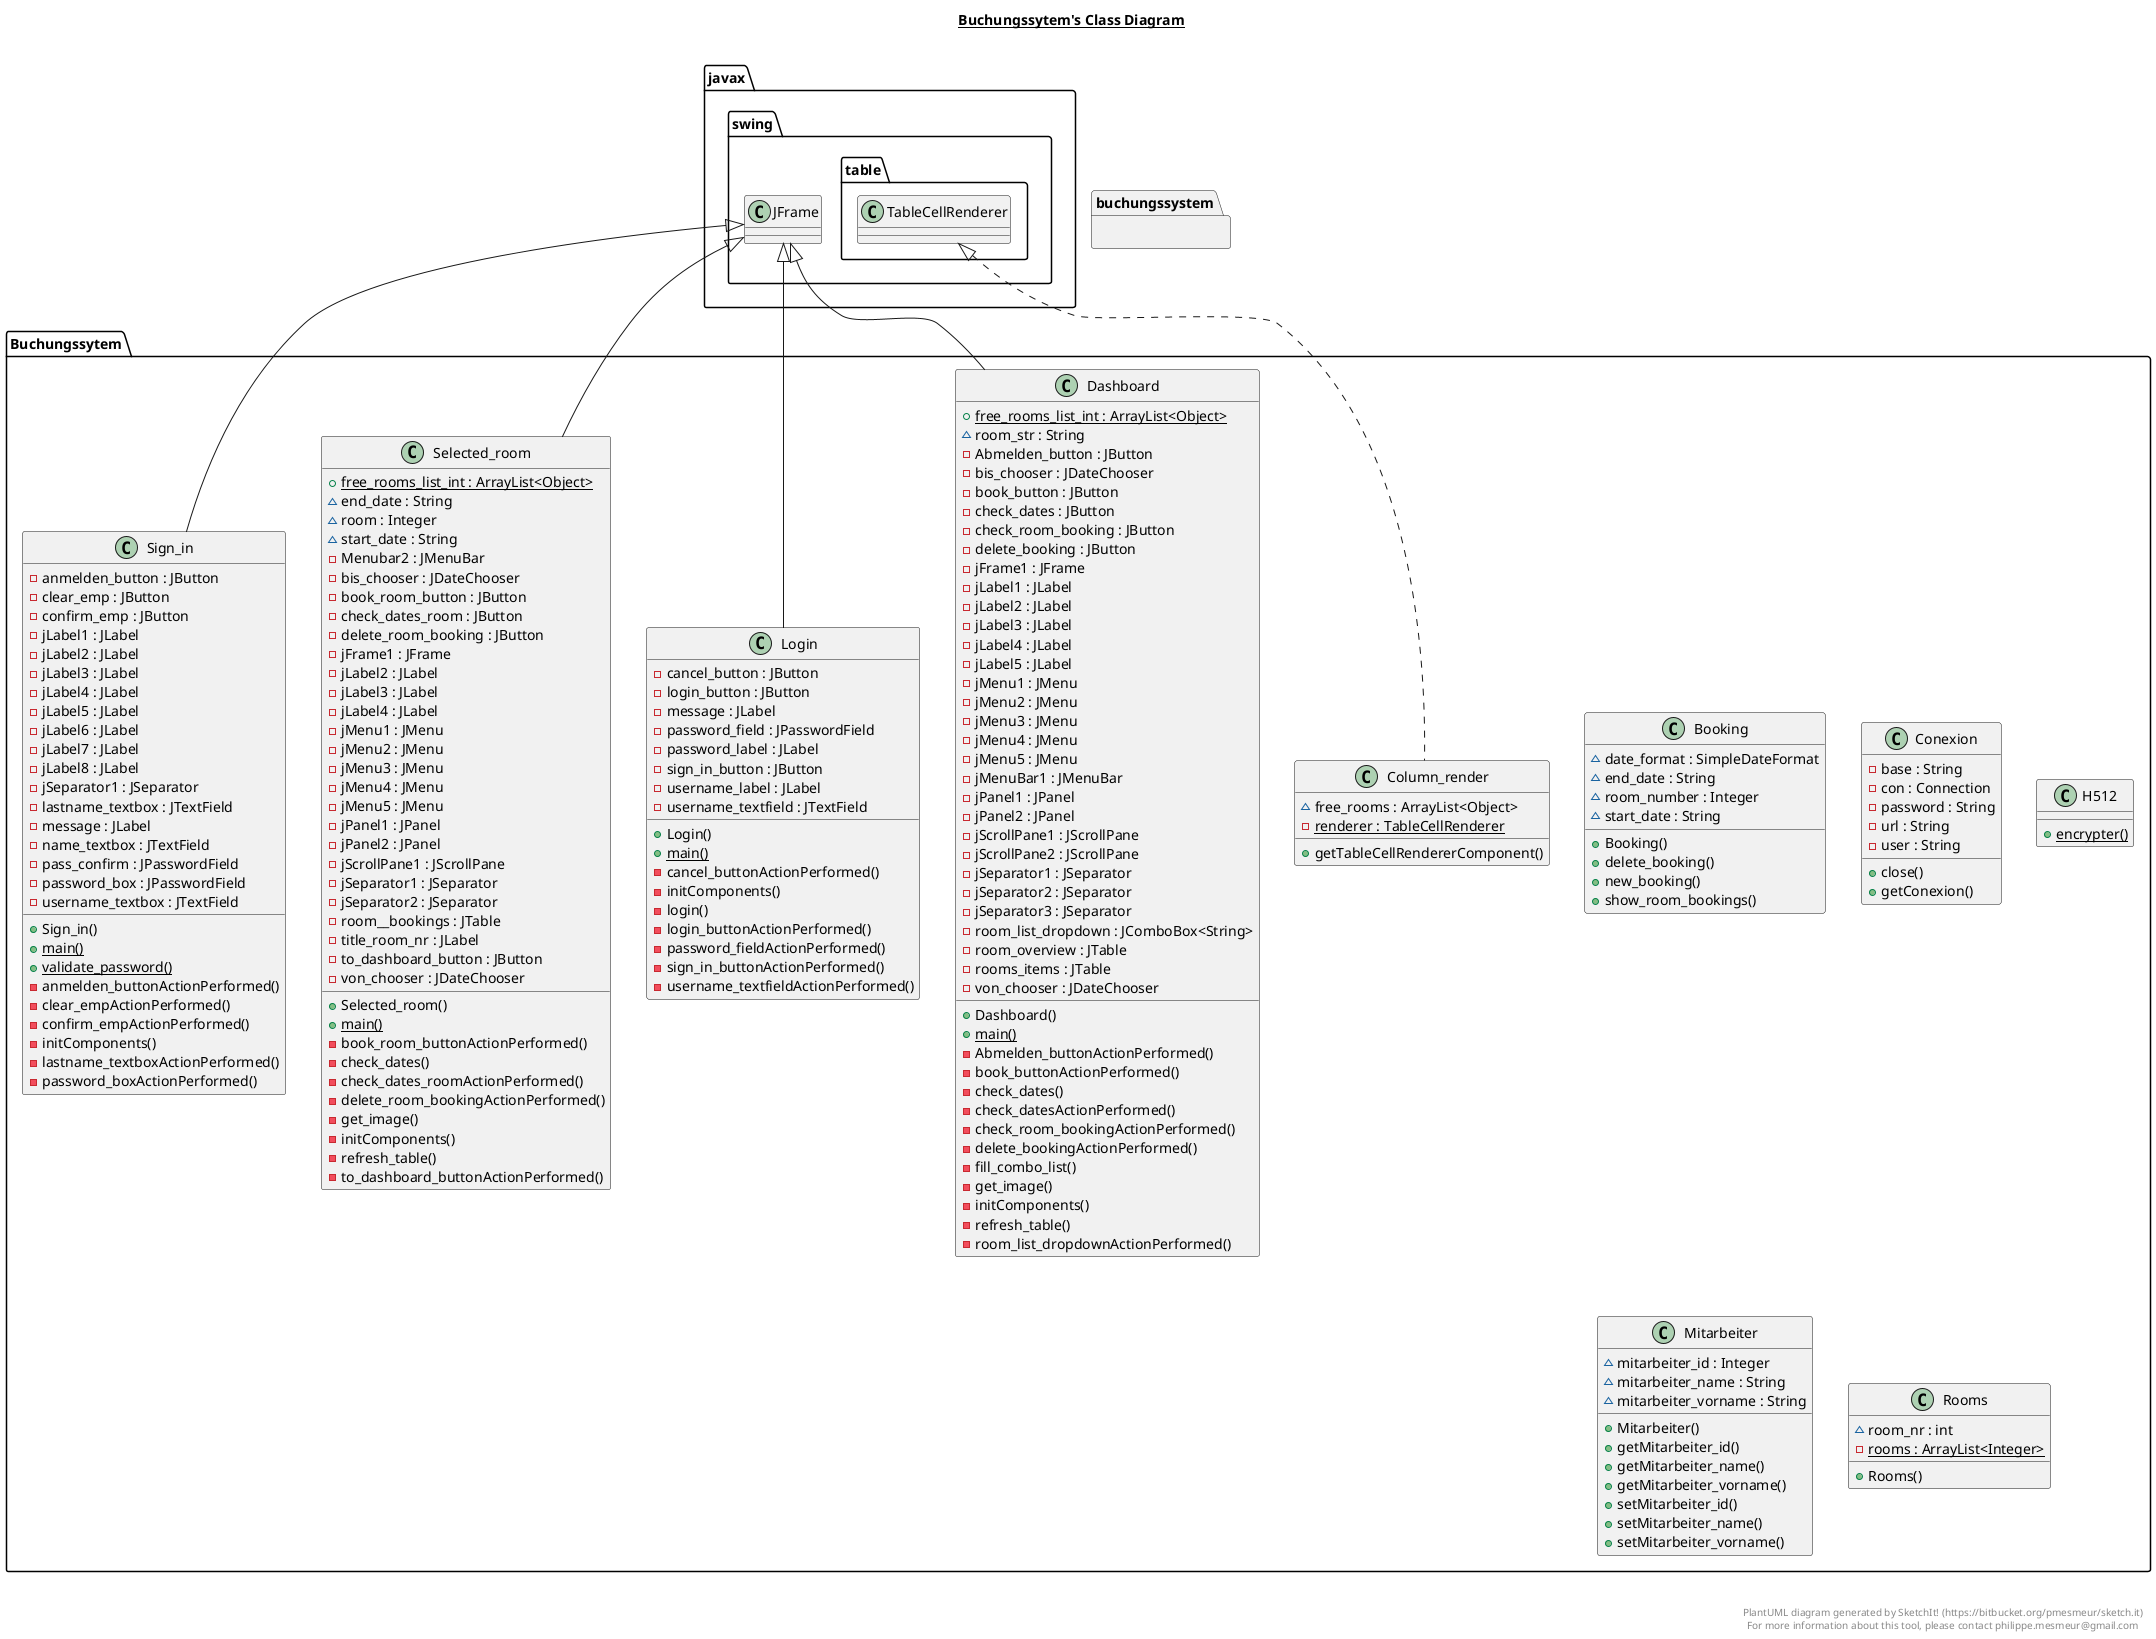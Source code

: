 @startuml

title __Buchungssytem's Class Diagram__\n

  namespace Buchungssytem {
    class Buchungssytem.Booking {
        ~ date_format : SimpleDateFormat
        ~ end_date : String
        ~ room_number : Integer
        ~ start_date : String
        + Booking()
        + delete_booking()
        + new_booking()
        + show_room_bookings()
    }
  }
  

  namespace buchungssystem {
    class Buchungssytem.Column_render {
        ~ free_rooms : ArrayList<Object>
        {static} - renderer : TableCellRenderer
        + getTableCellRendererComponent()
    }
  }
  

  namespace Buchungssytem {
    class Buchungssytem.Conexion {
        - base : String
        - con : Connection
        - password : String
        - url : String
        - user : String
        + close()
        + getConexion()
    }
  }
  

  namespace Buchungssytem {
    class Buchungssytem.Dashboard {
        {static} + free_rooms_list_int : ArrayList<Object>
        ~ room_str : String
        - Abmelden_button : JButton
        - bis_chooser : JDateChooser
        - book_button : JButton
        - check_dates : JButton
        - check_room_booking : JButton
        - delete_booking : JButton
        - jFrame1 : JFrame
        - jLabel1 : JLabel
        - jLabel2 : JLabel
        - jLabel3 : JLabel
        - jLabel4 : JLabel
        - jLabel5 : JLabel
        - jMenu1 : JMenu
        - jMenu2 : JMenu
        - jMenu3 : JMenu
        - jMenu4 : JMenu
        - jMenu5 : JMenu
        - jMenuBar1 : JMenuBar
        - jPanel1 : JPanel
        - jPanel2 : JPanel
        - jScrollPane1 : JScrollPane
        - jScrollPane2 : JScrollPane
        - jSeparator1 : JSeparator
        - jSeparator2 : JSeparator
        - jSeparator3 : JSeparator
        - room_list_dropdown : JComboBox<String>
        - room_overview : JTable
        - rooms_items : JTable
        - von_chooser : JDateChooser
        + Dashboard()
        {static} + main()
        - Abmelden_buttonActionPerformed()
        - book_buttonActionPerformed()
        - check_dates()
        - check_datesActionPerformed()
        - check_room_bookingActionPerformed()
        - delete_bookingActionPerformed()
        - fill_combo_list()
        - get_image()
        - initComponents()
        - refresh_table()
        - room_list_dropdownActionPerformed()
    }
  }
  

  namespace Buchungssytem {
    class Buchungssytem.H512 {
        {static} + encrypter()
    }
  }
  

  namespace Buchungssytem {
    class Buchungssytem.Login {
        - cancel_button : JButton
        - login_button : JButton
        - message : JLabel
        - password_field : JPasswordField
        - password_label : JLabel
        - sign_in_button : JButton
        - username_label : JLabel
        - username_textfield : JTextField
        + Login()
        {static} + main()
        - cancel_buttonActionPerformed()
        - initComponents()
        - login()
        - login_buttonActionPerformed()
        - password_fieldActionPerformed()
        - sign_in_buttonActionPerformed()
        - username_textfieldActionPerformed()
    }
  }
  

  namespace Buchungssytem {
    class Buchungssytem.Mitarbeiter {
        ~ mitarbeiter_id : Integer
        ~ mitarbeiter_name : String
        ~ mitarbeiter_vorname : String
        + Mitarbeiter()
        + getMitarbeiter_id()
        + getMitarbeiter_name()
        + getMitarbeiter_vorname()
        + setMitarbeiter_id()
        + setMitarbeiter_name()
        + setMitarbeiter_vorname()
    }
  }
  

  namespace Buchungssytem {
    class Buchungssytem.Rooms {
        ~ room_nr : int
        {static} - rooms : ArrayList<Integer>
        + Rooms()
    }
  }
  

  namespace Buchungssytem {
    class Buchungssytem.Selected_room {
        {static} + free_rooms_list_int : ArrayList<Object>
        ~ end_date : String
        ~ room : Integer
        ~ start_date : String
        - Menubar2 : JMenuBar
        - bis_chooser : JDateChooser
        - book_room_button : JButton
        - check_dates_room : JButton
        - delete_room_booking : JButton
        - jFrame1 : JFrame
        - jLabel2 : JLabel
        - jLabel3 : JLabel
        - jLabel4 : JLabel
        - jMenu1 : JMenu
        - jMenu2 : JMenu
        - jMenu3 : JMenu
        - jMenu4 : JMenu
        - jMenu5 : JMenu
        - jPanel1 : JPanel
        - jPanel2 : JPanel
        - jScrollPane1 : JScrollPane
        - jSeparator1 : JSeparator
        - jSeparator2 : JSeparator
        - room__bookings : JTable
        - title_room_nr : JLabel
        - to_dashboard_button : JButton
        - von_chooser : JDateChooser
        + Selected_room()
        {static} + main()
        - book_room_buttonActionPerformed()
        - check_dates()
        - check_dates_roomActionPerformed()
        - delete_room_bookingActionPerformed()
        - get_image()
        - initComponents()
        - refresh_table()
        - to_dashboard_buttonActionPerformed()
    }
  }
  

  namespace Buchungssytem {
    class Buchungssytem.Sign_in {
        - anmelden_button : JButton
        - clear_emp : JButton
        - confirm_emp : JButton
        - jLabel1 : JLabel
        - jLabel2 : JLabel
        - jLabel3 : JLabel
        - jLabel4 : JLabel
        - jLabel5 : JLabel
        - jLabel6 : JLabel
        - jLabel7 : JLabel
        - jLabel8 : JLabel
        - jSeparator1 : JSeparator
        - lastname_textbox : JTextField
        - message : JLabel
        - name_textbox : JTextField
        - pass_confirm : JPasswordField
        - password_box : JPasswordField
        - username_textbox : JTextField
        + Sign_in()
        {static} + main()
        {static} + validate_password()
        - anmelden_buttonActionPerformed()
        - clear_empActionPerformed()
        - confirm_empActionPerformed()
        - initComponents()
        - lastname_textboxActionPerformed()
        - password_boxActionPerformed()
    }
  }
  

  Buchungssytem.Column_render .up.|> javax.swing.table.TableCellRenderer
  Buchungssytem.Dashboard -up-|> javax.swing.JFrame
  Buchungssytem.Login -up-|> javax.swing.JFrame
  Buchungssytem.Selected_room -up-|> javax.swing.JFrame
  Buchungssytem.Sign_in -up-|> javax.swing.JFrame


right footer


PlantUML diagram generated by SketchIt! (https://bitbucket.org/pmesmeur/sketch.it)
For more information about this tool, please contact philippe.mesmeur@gmail.com
endfooter

@enduml
